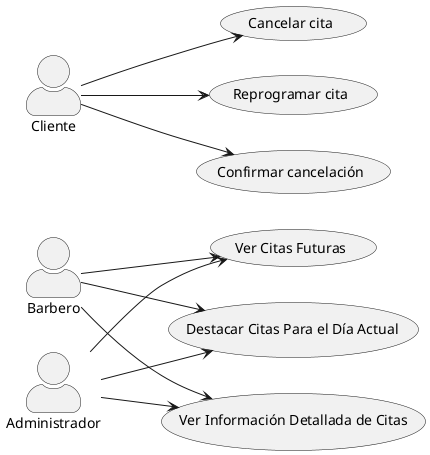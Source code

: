 @startuml
skinparam actorStyle awesome
/' skinparam linetype ortho '/

left to right direction
actor Barbero as barbero
actor Administrador as admin
actor Cliente as cliente


:barbero: --> (Ver Citas Futuras) 
:admin: --> (Ver Citas Futuras)

:barbero: --> (Destacar Citas Para el Día Actual)
:admin: --> (Destacar Citas Para el Día Actual)

:barbero: --> (Ver Información Detallada de Citas)
:admin: --> (Ver Información Detallada de Citas)

:cliente: --> (Cancelar cita)
:cliente: --> (Reprogramar cita)
:cliente: --> (Confirmar cancelación)

@enduml
